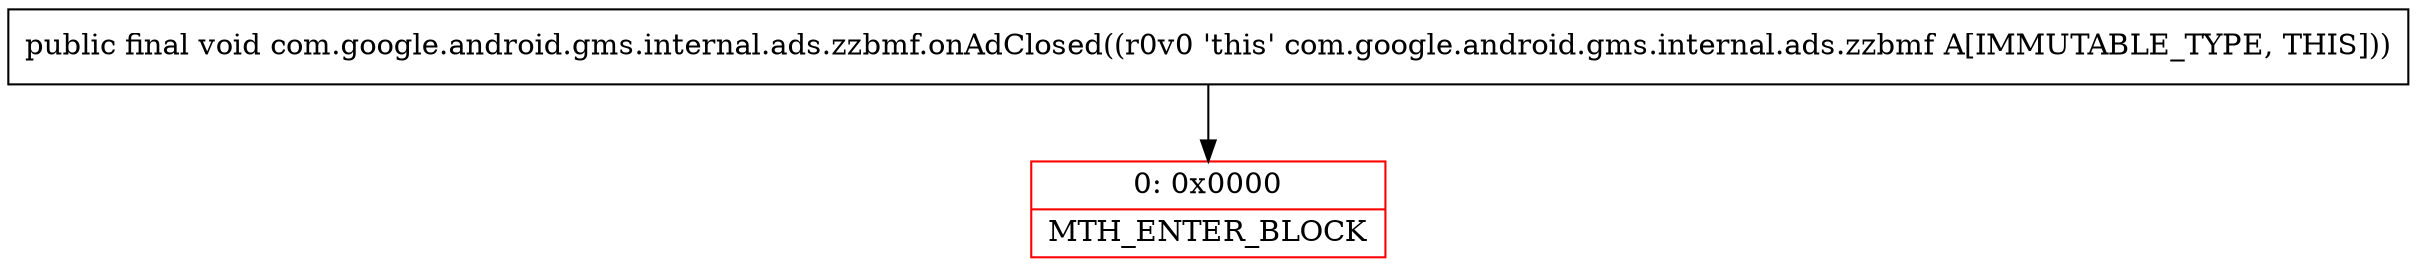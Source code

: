digraph "CFG forcom.google.android.gms.internal.ads.zzbmf.onAdClosed()V" {
subgraph cluster_Region_1413157079 {
label = "R(0)";
node [shape=record,color=blue];
}
Node_0 [shape=record,color=red,label="{0\:\ 0x0000|MTH_ENTER_BLOCK\l}"];
MethodNode[shape=record,label="{public final void com.google.android.gms.internal.ads.zzbmf.onAdClosed((r0v0 'this' com.google.android.gms.internal.ads.zzbmf A[IMMUTABLE_TYPE, THIS])) }"];
MethodNode -> Node_0;
}

